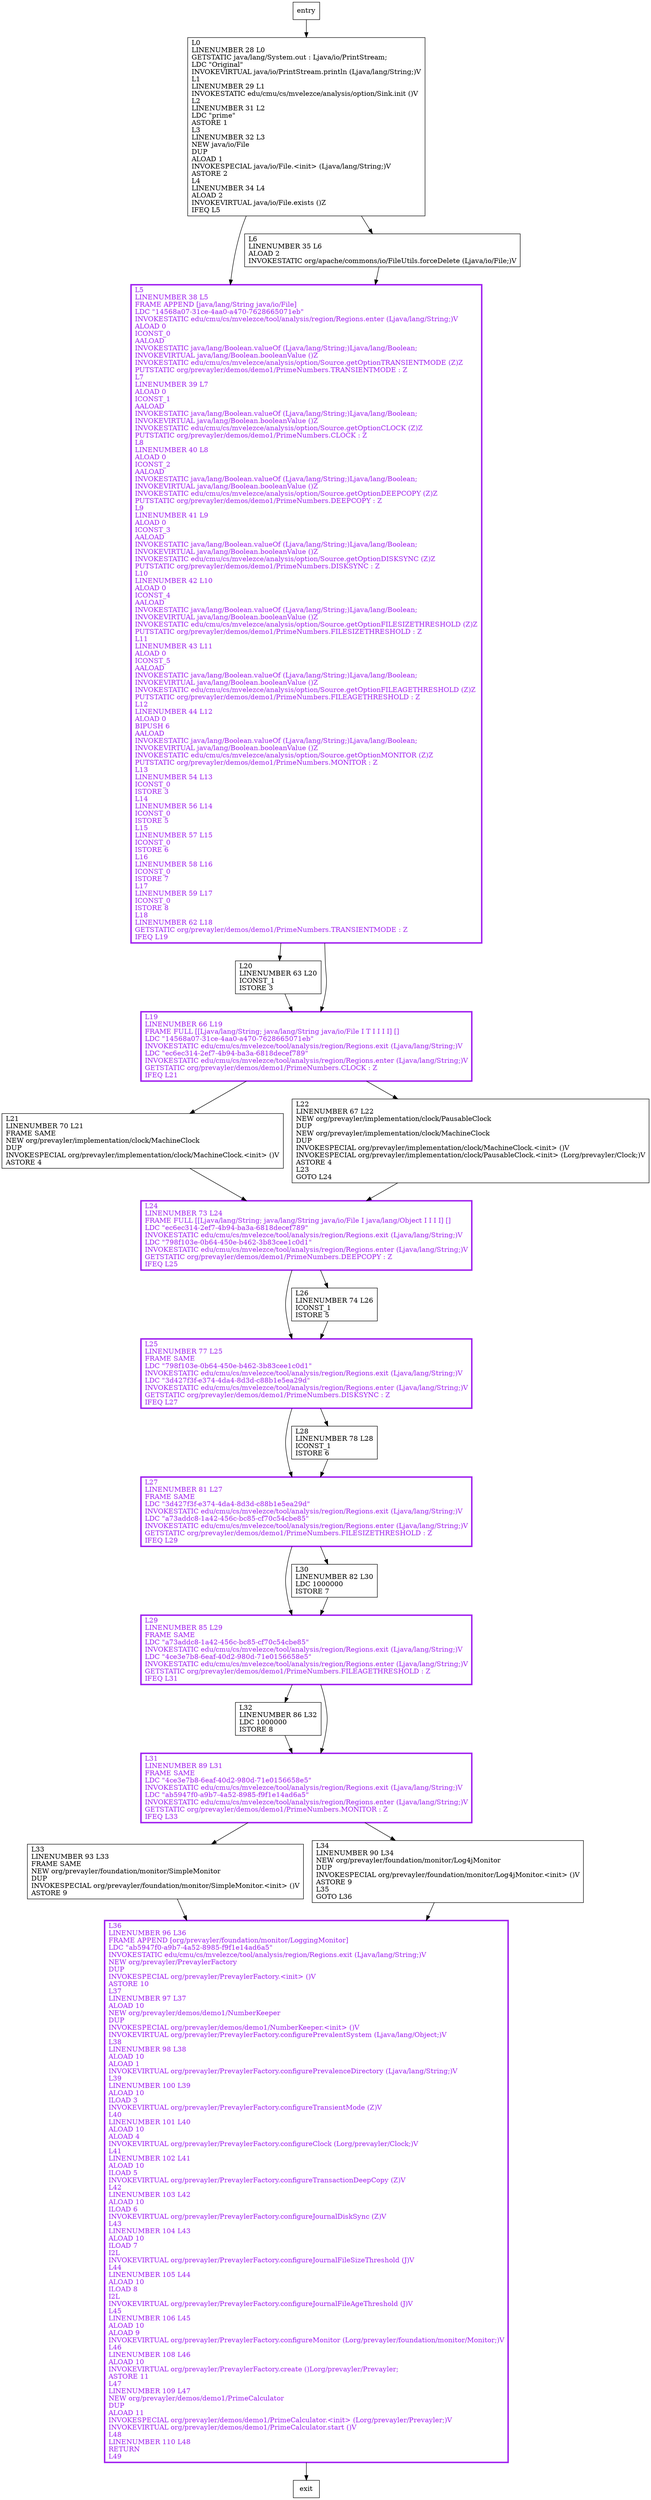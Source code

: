digraph main {
node [shape=record];
609962972 [label="L5\lLINENUMBER 38 L5\lFRAME APPEND [java/lang/String java/io/File]\lLDC \"14568a07-31ce-4aa0-a470-7628665071eb\"\lINVOKESTATIC edu/cmu/cs/mvelezce/tool/analysis/region/Regions.enter (Ljava/lang/String;)V\lALOAD 0\lICONST_0\lAALOAD\lINVOKESTATIC java/lang/Boolean.valueOf (Ljava/lang/String;)Ljava/lang/Boolean;\lINVOKEVIRTUAL java/lang/Boolean.booleanValue ()Z\lINVOKESTATIC edu/cmu/cs/mvelezce/analysis/option/Source.getOptionTRANSIENTMODE (Z)Z\lPUTSTATIC org/prevayler/demos/demo1/PrimeNumbers.TRANSIENTMODE : Z\lL7\lLINENUMBER 39 L7\lALOAD 0\lICONST_1\lAALOAD\lINVOKESTATIC java/lang/Boolean.valueOf (Ljava/lang/String;)Ljava/lang/Boolean;\lINVOKEVIRTUAL java/lang/Boolean.booleanValue ()Z\lINVOKESTATIC edu/cmu/cs/mvelezce/analysis/option/Source.getOptionCLOCK (Z)Z\lPUTSTATIC org/prevayler/demos/demo1/PrimeNumbers.CLOCK : Z\lL8\lLINENUMBER 40 L8\lALOAD 0\lICONST_2\lAALOAD\lINVOKESTATIC java/lang/Boolean.valueOf (Ljava/lang/String;)Ljava/lang/Boolean;\lINVOKEVIRTUAL java/lang/Boolean.booleanValue ()Z\lINVOKESTATIC edu/cmu/cs/mvelezce/analysis/option/Source.getOptionDEEPCOPY (Z)Z\lPUTSTATIC org/prevayler/demos/demo1/PrimeNumbers.DEEPCOPY : Z\lL9\lLINENUMBER 41 L9\lALOAD 0\lICONST_3\lAALOAD\lINVOKESTATIC java/lang/Boolean.valueOf (Ljava/lang/String;)Ljava/lang/Boolean;\lINVOKEVIRTUAL java/lang/Boolean.booleanValue ()Z\lINVOKESTATIC edu/cmu/cs/mvelezce/analysis/option/Source.getOptionDISKSYNC (Z)Z\lPUTSTATIC org/prevayler/demos/demo1/PrimeNumbers.DISKSYNC : Z\lL10\lLINENUMBER 42 L10\lALOAD 0\lICONST_4\lAALOAD\lINVOKESTATIC java/lang/Boolean.valueOf (Ljava/lang/String;)Ljava/lang/Boolean;\lINVOKEVIRTUAL java/lang/Boolean.booleanValue ()Z\lINVOKESTATIC edu/cmu/cs/mvelezce/analysis/option/Source.getOptionFILESIZETHRESHOLD (Z)Z\lPUTSTATIC org/prevayler/demos/demo1/PrimeNumbers.FILESIZETHRESHOLD : Z\lL11\lLINENUMBER 43 L11\lALOAD 0\lICONST_5\lAALOAD\lINVOKESTATIC java/lang/Boolean.valueOf (Ljava/lang/String;)Ljava/lang/Boolean;\lINVOKEVIRTUAL java/lang/Boolean.booleanValue ()Z\lINVOKESTATIC edu/cmu/cs/mvelezce/analysis/option/Source.getOptionFILEAGETHRESHOLD (Z)Z\lPUTSTATIC org/prevayler/demos/demo1/PrimeNumbers.FILEAGETHRESHOLD : Z\lL12\lLINENUMBER 44 L12\lALOAD 0\lBIPUSH 6\lAALOAD\lINVOKESTATIC java/lang/Boolean.valueOf (Ljava/lang/String;)Ljava/lang/Boolean;\lINVOKEVIRTUAL java/lang/Boolean.booleanValue ()Z\lINVOKESTATIC edu/cmu/cs/mvelezce/analysis/option/Source.getOptionMONITOR (Z)Z\lPUTSTATIC org/prevayler/demos/demo1/PrimeNumbers.MONITOR : Z\lL13\lLINENUMBER 54 L13\lICONST_0\lISTORE 3\lL14\lLINENUMBER 56 L14\lICONST_0\lISTORE 5\lL15\lLINENUMBER 57 L15\lICONST_0\lISTORE 6\lL16\lLINENUMBER 58 L16\lICONST_0\lISTORE 7\lL17\lLINENUMBER 59 L17\lICONST_0\lISTORE 8\lL18\lLINENUMBER 62 L18\lGETSTATIC org/prevayler/demos/demo1/PrimeNumbers.TRANSIENTMODE : Z\lIFEQ L19\l"];
1499136125 [label="L25\lLINENUMBER 77 L25\lFRAME SAME\lLDC \"798f103e-0b64-450e-b462-3b83cee1c0d1\"\lINVOKESTATIC edu/cmu/cs/mvelezce/tool/analysis/region/Regions.exit (Ljava/lang/String;)V\lLDC \"3d427f3f-e374-4da4-8d3d-c88b1e5ea29d\"\lINVOKESTATIC edu/cmu/cs/mvelezce/tool/analysis/region/Regions.enter (Ljava/lang/String;)V\lGETSTATIC org/prevayler/demos/demo1/PrimeNumbers.DISKSYNC : Z\lIFEQ L27\l"];
572868060 [label="L20\lLINENUMBER 63 L20\lICONST_1\lISTORE 3\l"];
952562199 [label="L29\lLINENUMBER 85 L29\lFRAME SAME\lLDC \"a73addc8-1a42-456c-bc85-cf70c54cbe85\"\lINVOKESTATIC edu/cmu/cs/mvelezce/tool/analysis/region/Regions.exit (Ljava/lang/String;)V\lLDC \"4ce3e7b8-6eaf-40d2-980d-71e0156658e5\"\lINVOKESTATIC edu/cmu/cs/mvelezce/tool/analysis/region/Regions.enter (Ljava/lang/String;)V\lGETSTATIC org/prevayler/demos/demo1/PrimeNumbers.FILEAGETHRESHOLD : Z\lIFEQ L31\l"];
982757413 [label="L32\lLINENUMBER 86 L32\lLDC 1000000\lISTORE 8\l"];
294247762 [label="L36\lLINENUMBER 96 L36\lFRAME APPEND [org/prevayler/foundation/monitor/LoggingMonitor]\lLDC \"ab5947f0-a9b7-4a52-8985-f9f1e14ad6a5\"\lINVOKESTATIC edu/cmu/cs/mvelezce/tool/analysis/region/Regions.exit (Ljava/lang/String;)V\lNEW org/prevayler/PrevaylerFactory\lDUP\lINVOKESPECIAL org/prevayler/PrevaylerFactory.\<init\> ()V\lASTORE 10\lL37\lLINENUMBER 97 L37\lALOAD 10\lNEW org/prevayler/demos/demo1/NumberKeeper\lDUP\lINVOKESPECIAL org/prevayler/demos/demo1/NumberKeeper.\<init\> ()V\lINVOKEVIRTUAL org/prevayler/PrevaylerFactory.configurePrevalentSystem (Ljava/lang/Object;)V\lL38\lLINENUMBER 98 L38\lALOAD 10\lALOAD 1\lINVOKEVIRTUAL org/prevayler/PrevaylerFactory.configurePrevalenceDirectory (Ljava/lang/String;)V\lL39\lLINENUMBER 100 L39\lALOAD 10\lILOAD 3\lINVOKEVIRTUAL org/prevayler/PrevaylerFactory.configureTransientMode (Z)V\lL40\lLINENUMBER 101 L40\lALOAD 10\lALOAD 4\lINVOKEVIRTUAL org/prevayler/PrevaylerFactory.configureClock (Lorg/prevayler/Clock;)V\lL41\lLINENUMBER 102 L41\lALOAD 10\lILOAD 5\lINVOKEVIRTUAL org/prevayler/PrevaylerFactory.configureTransactionDeepCopy (Z)V\lL42\lLINENUMBER 103 L42\lALOAD 10\lILOAD 6\lINVOKEVIRTUAL org/prevayler/PrevaylerFactory.configureJournalDiskSync (Z)V\lL43\lLINENUMBER 104 L43\lALOAD 10\lILOAD 7\lI2L\lINVOKEVIRTUAL org/prevayler/PrevaylerFactory.configureJournalFileSizeThreshold (J)V\lL44\lLINENUMBER 105 L44\lALOAD 10\lILOAD 8\lI2L\lINVOKEVIRTUAL org/prevayler/PrevaylerFactory.configureJournalFileAgeThreshold (J)V\lL45\lLINENUMBER 106 L45\lALOAD 10\lALOAD 9\lINVOKEVIRTUAL org/prevayler/PrevaylerFactory.configureMonitor (Lorg/prevayler/foundation/monitor/Monitor;)V\lL46\lLINENUMBER 108 L46\lALOAD 10\lINVOKEVIRTUAL org/prevayler/PrevaylerFactory.create ()Lorg/prevayler/Prevayler;\lASTORE 11\lL47\lLINENUMBER 109 L47\lNEW org/prevayler/demos/demo1/PrimeCalculator\lDUP\lALOAD 11\lINVOKESPECIAL org/prevayler/demos/demo1/PrimeCalculator.\<init\> (Lorg/prevayler/Prevayler;)V\lINVOKEVIRTUAL org/prevayler/demos/demo1/PrimeCalculator.start ()V\lL48\lLINENUMBER 110 L48\lRETURN\lL49\l"];
232307208 [label="L0\lLINENUMBER 28 L0\lGETSTATIC java/lang/System.out : Ljava/io/PrintStream;\lLDC \"Original\"\lINVOKEVIRTUAL java/io/PrintStream.println (Ljava/lang/String;)V\lL1\lLINENUMBER 29 L1\lINVOKESTATIC edu/cmu/cs/mvelezce/analysis/option/Sink.init ()V\lL2\lLINENUMBER 31 L2\lLDC \"prime\"\lASTORE 1\lL3\lLINENUMBER 32 L3\lNEW java/io/File\lDUP\lALOAD 1\lINVOKESPECIAL java/io/File.\<init\> (Ljava/lang/String;)V\lASTORE 2\lL4\lLINENUMBER 34 L4\lALOAD 2\lINVOKEVIRTUAL java/io/File.exists ()Z\lIFEQ L5\l"];
1549725679 [label="L21\lLINENUMBER 70 L21\lFRAME SAME\lNEW org/prevayler/implementation/clock/MachineClock\lDUP\lINVOKESPECIAL org/prevayler/implementation/clock/MachineClock.\<init\> ()V\lASTORE 4\l"];
371800738 [label="L22\lLINENUMBER 67 L22\lNEW org/prevayler/implementation/clock/PausableClock\lDUP\lNEW org/prevayler/implementation/clock/MachineClock\lDUP\lINVOKESPECIAL org/prevayler/implementation/clock/MachineClock.\<init\> ()V\lINVOKESPECIAL org/prevayler/implementation/clock/PausableClock.\<init\> (Lorg/prevayler/Clock;)V\lASTORE 4\lL23\lGOTO L24\l"];
1818544933 [label="L6\lLINENUMBER 35 L6\lALOAD 2\lINVOKESTATIC org/apache/commons/io/FileUtils.forceDelete (Ljava/io/File;)V\l"];
762476028 [label="L27\lLINENUMBER 81 L27\lFRAME SAME\lLDC \"3d427f3f-e374-4da4-8d3d-c88b1e5ea29d\"\lINVOKESTATIC edu/cmu/cs/mvelezce/tool/analysis/region/Regions.exit (Ljava/lang/String;)V\lLDC \"a73addc8-1a42-456c-bc85-cf70c54cbe85\"\lINVOKESTATIC edu/cmu/cs/mvelezce/tool/analysis/region/Regions.enter (Ljava/lang/String;)V\lGETSTATIC org/prevayler/demos/demo1/PrimeNumbers.FILESIZETHRESHOLD : Z\lIFEQ L29\l"];
1199673596 [label="L30\lLINENUMBER 82 L30\lLDC 1000000\lISTORE 7\l"];
2044903525 [label="L31\lLINENUMBER 89 L31\lFRAME SAME\lLDC \"4ce3e7b8-6eaf-40d2-980d-71e0156658e5\"\lINVOKESTATIC edu/cmu/cs/mvelezce/tool/analysis/region/Regions.exit (Ljava/lang/String;)V\lLDC \"ab5947f0-a9b7-4a52-8985-f9f1e14ad6a5\"\lINVOKESTATIC edu/cmu/cs/mvelezce/tool/analysis/region/Regions.enter (Ljava/lang/String;)V\lGETSTATIC org/prevayler/demos/demo1/PrimeNumbers.MONITOR : Z\lIFEQ L33\l"];
1364767791 [label="L24\lLINENUMBER 73 L24\lFRAME FULL [[Ljava/lang/String; java/lang/String java/io/File I java/lang/Object I I I I] []\lLDC \"ec6ec314-2ef7-4b94-ba3a-6818decef789\"\lINVOKESTATIC edu/cmu/cs/mvelezce/tool/analysis/region/Regions.exit (Ljava/lang/String;)V\lLDC \"798f103e-0b64-450e-b462-3b83cee1c0d1\"\lINVOKESTATIC edu/cmu/cs/mvelezce/tool/analysis/region/Regions.enter (Ljava/lang/String;)V\lGETSTATIC org/prevayler/demos/demo1/PrimeNumbers.DEEPCOPY : Z\lIFEQ L25\l"];
902478634 [label="L33\lLINENUMBER 93 L33\lFRAME SAME\lNEW org/prevayler/foundation/monitor/SimpleMonitor\lDUP\lINVOKESPECIAL org/prevayler/foundation/monitor/SimpleMonitor.\<init\> ()V\lASTORE 9\l"];
2114444063 [label="L34\lLINENUMBER 90 L34\lNEW org/prevayler/foundation/monitor/Log4jMonitor\lDUP\lINVOKESPECIAL org/prevayler/foundation/monitor/Log4jMonitor.\<init\> ()V\lASTORE 9\lL35\lGOTO L36\l"];
1793436274 [label="L19\lLINENUMBER 66 L19\lFRAME FULL [[Ljava/lang/String; java/lang/String java/io/File I T I I I I] []\lLDC \"14568a07-31ce-4aa0-a470-7628665071eb\"\lINVOKESTATIC edu/cmu/cs/mvelezce/tool/analysis/region/Regions.exit (Ljava/lang/String;)V\lLDC \"ec6ec314-2ef7-4b94-ba3a-6818decef789\"\lINVOKESTATIC edu/cmu/cs/mvelezce/tool/analysis/region/Regions.enter (Ljava/lang/String;)V\lGETSTATIC org/prevayler/demos/demo1/PrimeNumbers.CLOCK : Z\lIFEQ L21\l"];
1926343982 [label="L26\lLINENUMBER 74 L26\lICONST_1\lISTORE 5\l"];
966739377 [label="L28\lLINENUMBER 78 L28\lICONST_1\lISTORE 6\l"];
entry;
exit;
609962972 -> 572868060;
609962972 -> 1793436274;
1499136125 -> 762476028;
1499136125 -> 966739377;
572868060 -> 1793436274;
952562199 -> 2044903525;
952562199 -> 982757413;
982757413 -> 2044903525;
294247762 -> exit;
232307208 -> 609962972;
232307208 -> 1818544933;
1549725679 -> 1364767791;
371800738 -> 1364767791;
entry -> 232307208;
1818544933 -> 609962972;
762476028 -> 1199673596;
762476028 -> 952562199;
1199673596 -> 952562199;
2044903525 -> 902478634;
2044903525 -> 2114444063;
1364767791 -> 1499136125;
1364767791 -> 1926343982;
902478634 -> 294247762;
2114444063 -> 294247762;
1793436274 -> 1549725679;
1793436274 -> 371800738;
1926343982 -> 1499136125;
966739377 -> 762476028;
609962972[fontcolor="purple", penwidth=3, color="purple"];
762476028[fontcolor="purple", penwidth=3, color="purple"];
1499136125[fontcolor="purple", penwidth=3, color="purple"];
2044903525[fontcolor="purple", penwidth=3, color="purple"];
952562199[fontcolor="purple", penwidth=3, color="purple"];
294247762[fontcolor="purple", penwidth=3, color="purple"];
1364767791[fontcolor="purple", penwidth=3, color="purple"];
1793436274[fontcolor="purple", penwidth=3, color="purple"];
}
